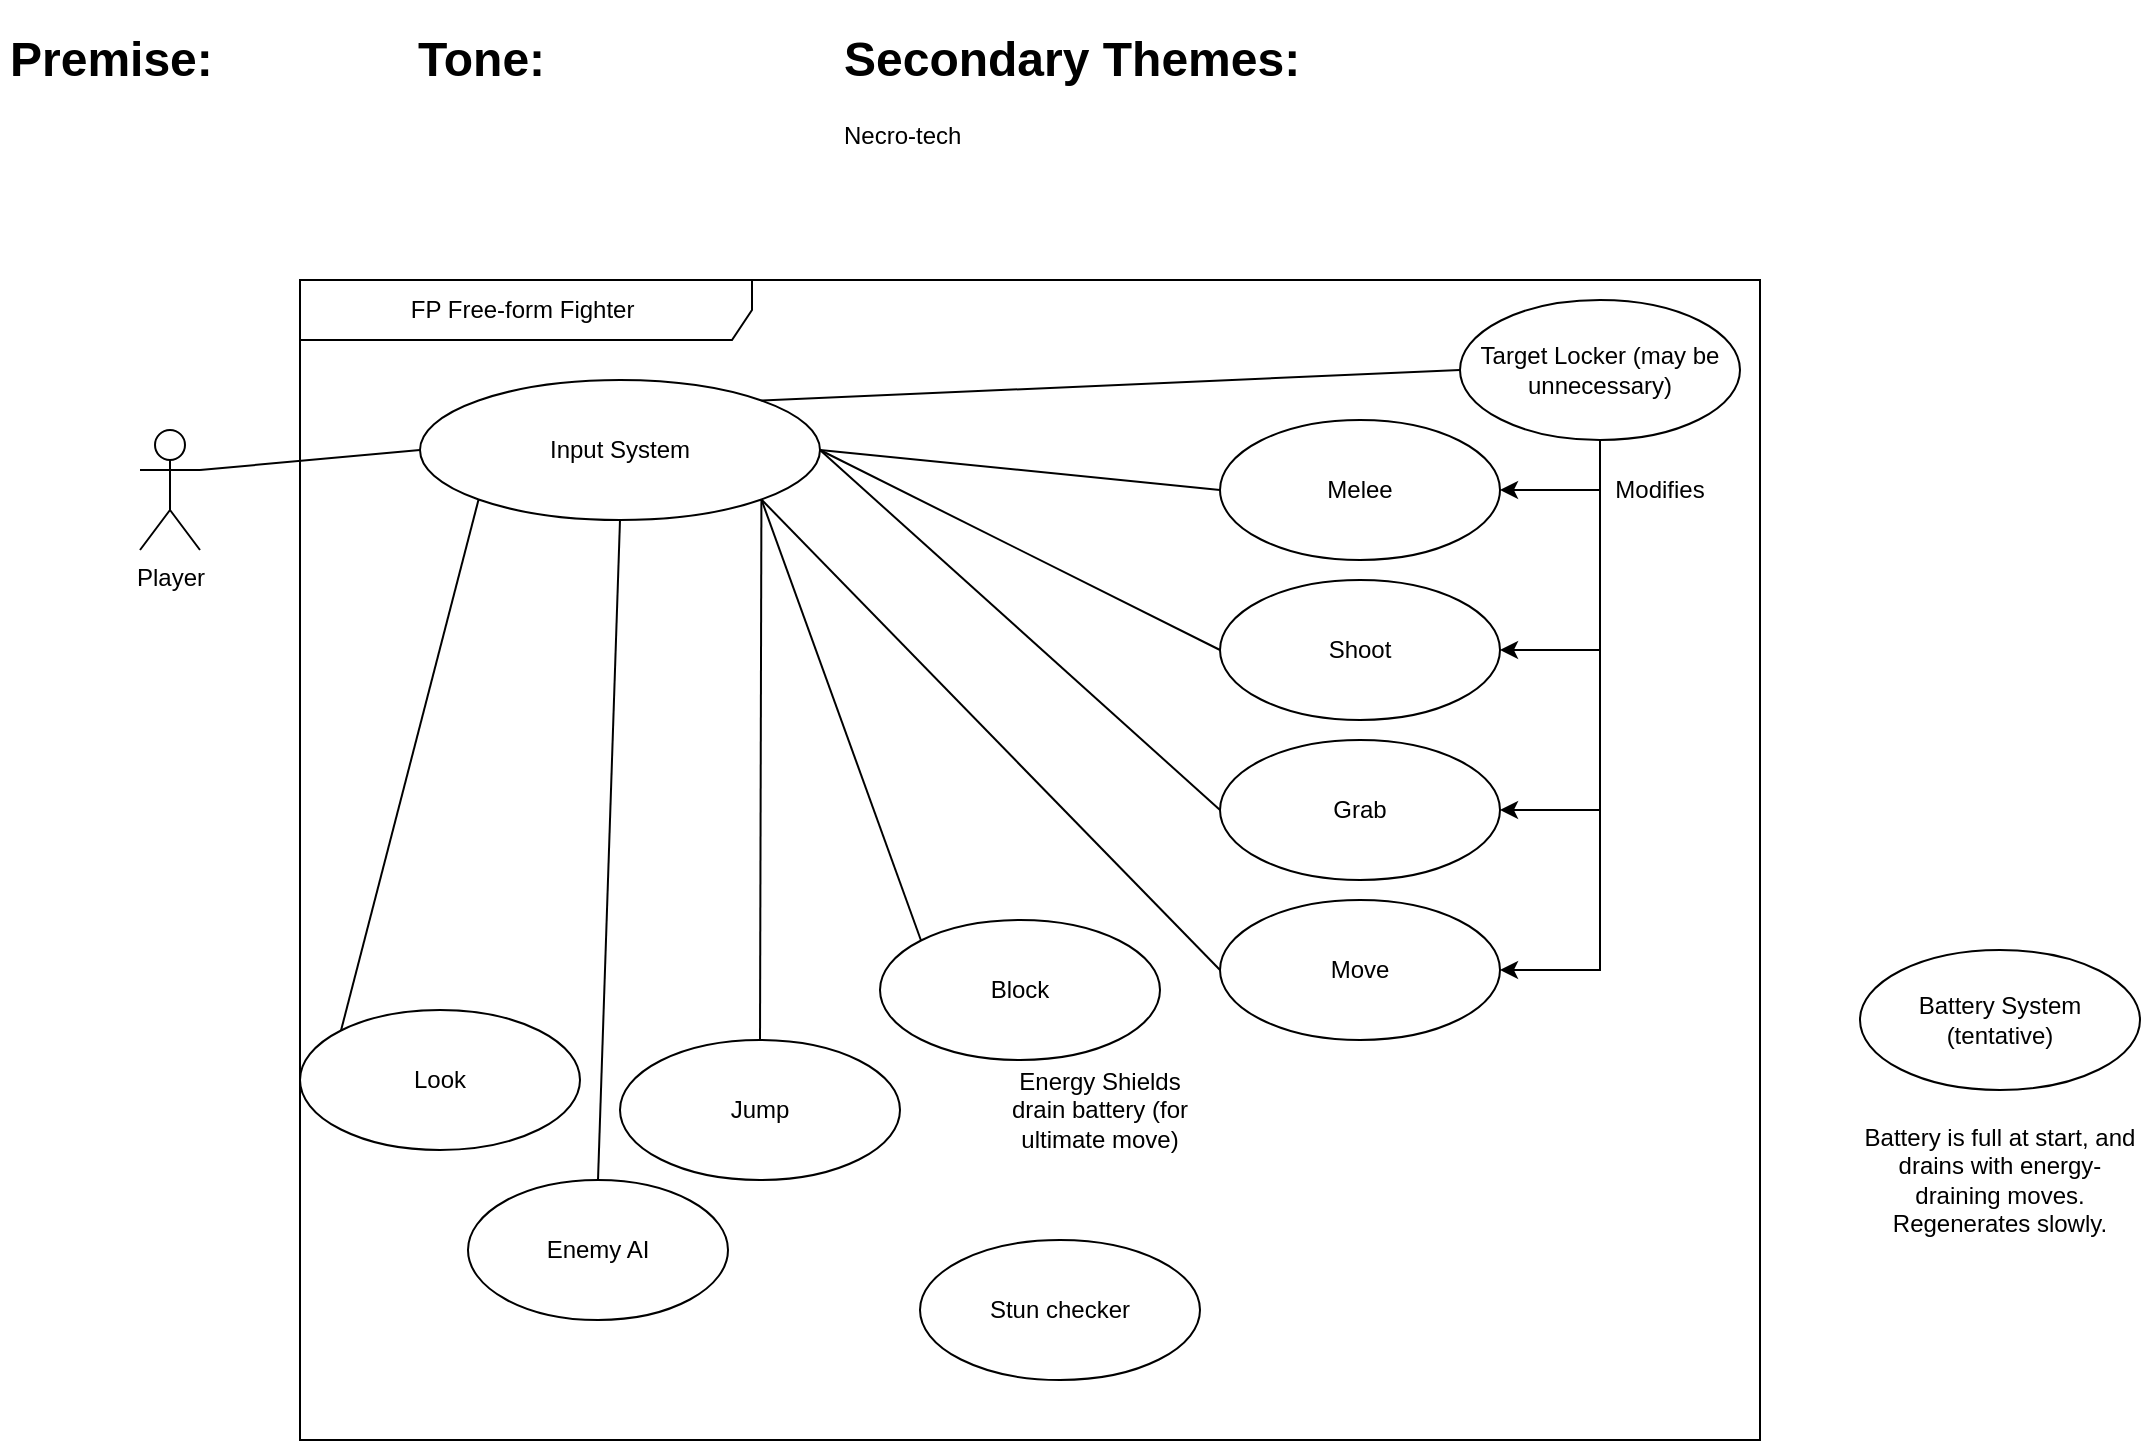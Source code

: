 <mxfile version="21.3.7" type="device" pages="11">
  <diagram id="C5RBs43oDa-KdzZeNtuy" name="High-Level">
    <mxGraphModel dx="1674" dy="844" grid="1" gridSize="10" guides="1" tooltips="1" connect="1" arrows="1" fold="1" page="1" pageScale="1" pageWidth="827" pageHeight="1169" math="0" shadow="0">
      <root>
        <mxCell id="WIyWlLk6GJQsqaUBKTNV-0" />
        <mxCell id="WIyWlLk6GJQsqaUBKTNV-1" parent="WIyWlLk6GJQsqaUBKTNV-0" />
        <mxCell id="rpnItabQTlVY_z70fAeC-1" style="rounded=0;orthogonalLoop=1;jettySize=auto;html=1;exitX=1;exitY=0.333;exitDx=0;exitDy=0;exitPerimeter=0;entryX=0;entryY=0.5;entryDx=0;entryDy=0;endArrow=none;endFill=0;" parent="WIyWlLk6GJQsqaUBKTNV-1" source="IX3f4DRf88G8L1G4UwFi-0" target="rpnItabQTlVY_z70fAeC-0" edge="1">
          <mxGeometry relative="1" as="geometry" />
        </mxCell>
        <mxCell id="IX3f4DRf88G8L1G4UwFi-0" value="Player" style="shape=umlActor;verticalLabelPosition=bottom;verticalAlign=top;html=1;" parent="WIyWlLk6GJQsqaUBKTNV-1" vertex="1">
          <mxGeometry x="90" y="225" width="30" height="60" as="geometry" />
        </mxCell>
        <mxCell id="IX3f4DRf88G8L1G4UwFi-1" value="Melee" style="ellipse;whiteSpace=wrap;html=1;" parent="WIyWlLk6GJQsqaUBKTNV-1" vertex="1">
          <mxGeometry x="630" y="220" width="140" height="70" as="geometry" />
        </mxCell>
        <mxCell id="IX3f4DRf88G8L1G4UwFi-2" value="Shoot" style="ellipse;whiteSpace=wrap;html=1;" parent="WIyWlLk6GJQsqaUBKTNV-1" vertex="1">
          <mxGeometry x="630" y="300" width="140" height="70" as="geometry" />
        </mxCell>
        <mxCell id="IX3f4DRf88G8L1G4UwFi-3" value="Grab" style="ellipse;whiteSpace=wrap;html=1;" parent="WIyWlLk6GJQsqaUBKTNV-1" vertex="1">
          <mxGeometry x="630" y="380" width="140" height="70" as="geometry" />
        </mxCell>
        <mxCell id="IX3f4DRf88G8L1G4UwFi-4" value="Block" style="ellipse;whiteSpace=wrap;html=1;" parent="WIyWlLk6GJQsqaUBKTNV-1" vertex="1">
          <mxGeometry x="460" y="470" width="140" height="70" as="geometry" />
        </mxCell>
        <mxCell id="IX3f4DRf88G8L1G4UwFi-5" value="Move" style="ellipse;whiteSpace=wrap;html=1;" parent="WIyWlLk6GJQsqaUBKTNV-1" vertex="1">
          <mxGeometry x="630" y="460" width="140" height="70" as="geometry" />
        </mxCell>
        <mxCell id="hDs8wehGNOHXCG7UrAyd-0" value="FP Free-form Fighter&amp;nbsp;" style="shape=umlFrame;whiteSpace=wrap;html=1;pointerEvents=0;width=226;height=30;" parent="WIyWlLk6GJQsqaUBKTNV-1" vertex="1">
          <mxGeometry x="170" y="150" width="730" height="580" as="geometry" />
        </mxCell>
        <mxCell id="dg_oJP-w-HCh0W3eousA-0" value="Jump" style="ellipse;whiteSpace=wrap;html=1;" parent="WIyWlLk6GJQsqaUBKTNV-1" vertex="1">
          <mxGeometry x="330" y="530" width="140" height="70" as="geometry" />
        </mxCell>
        <mxCell id="6rZDAkFXvizS4AKSMHf0-2" style="rounded=0;orthogonalLoop=1;jettySize=auto;html=1;entryX=1;entryY=1;entryDx=0;entryDy=0;endArrow=none;endFill=0;exitX=0.5;exitY=0;exitDx=0;exitDy=0;" parent="WIyWlLk6GJQsqaUBKTNV-1" source="dg_oJP-w-HCh0W3eousA-0" target="rpnItabQTlVY_z70fAeC-0" edge="1">
          <mxGeometry relative="1" as="geometry">
            <mxPoint x="170" y="470" as="sourcePoint" />
            <mxPoint x="550" y="310" as="targetPoint" />
          </mxGeometry>
        </mxCell>
        <mxCell id="6rZDAkFXvizS4AKSMHf0-3" style="rounded=0;orthogonalLoop=1;jettySize=auto;html=1;entryX=1;entryY=1;entryDx=0;entryDy=0;endArrow=none;endFill=0;exitX=0;exitY=0.5;exitDx=0;exitDy=0;" parent="WIyWlLk6GJQsqaUBKTNV-1" source="IX3f4DRf88G8L1G4UwFi-5" target="rpnItabQTlVY_z70fAeC-0" edge="1">
          <mxGeometry relative="1" as="geometry">
            <mxPoint x="484" y="542" as="sourcePoint" />
            <mxPoint x="550" y="310" as="targetPoint" />
          </mxGeometry>
        </mxCell>
        <mxCell id="6rZDAkFXvizS4AKSMHf0-7" style="rounded=0;orthogonalLoop=1;jettySize=auto;html=1;entryX=1;entryY=0.5;entryDx=0;entryDy=0;endArrow=none;endFill=0;exitX=0;exitY=0.5;exitDx=0;exitDy=0;" parent="WIyWlLk6GJQsqaUBKTNV-1" source="IX3f4DRf88G8L1G4UwFi-1" target="rpnItabQTlVY_z70fAeC-0" edge="1">
          <mxGeometry relative="1" as="geometry">
            <mxPoint x="510" y="252.5" as="sourcePoint" />
            <mxPoint x="550" y="310" as="targetPoint" />
          </mxGeometry>
        </mxCell>
        <mxCell id="6rZDAkFXvizS4AKSMHf0-8" style="rounded=0;orthogonalLoop=1;jettySize=auto;html=1;endArrow=none;endFill=0;exitX=0;exitY=0.5;exitDx=0;exitDy=0;entryX=1;entryY=0.5;entryDx=0;entryDy=0;" parent="WIyWlLk6GJQsqaUBKTNV-1" source="IX3f4DRf88G8L1G4UwFi-2" target="rpnItabQTlVY_z70fAeC-0" edge="1">
          <mxGeometry relative="1" as="geometry">
            <mxPoint x="510" y="300" as="sourcePoint" />
            <mxPoint x="590" y="360" as="targetPoint" />
          </mxGeometry>
        </mxCell>
        <mxCell id="6rZDAkFXvizS4AKSMHf0-9" style="rounded=0;orthogonalLoop=1;jettySize=auto;html=1;entryX=1;entryY=0.5;entryDx=0;entryDy=0;endArrow=none;endFill=0;exitX=0;exitY=0.5;exitDx=0;exitDy=0;" parent="WIyWlLk6GJQsqaUBKTNV-1" source="IX3f4DRf88G8L1G4UwFi-3" target="rpnItabQTlVY_z70fAeC-0" edge="1">
          <mxGeometry relative="1" as="geometry">
            <mxPoint x="500" y="360" as="sourcePoint" />
            <mxPoint x="550" y="310" as="targetPoint" />
          </mxGeometry>
        </mxCell>
        <mxCell id="6rZDAkFXvizS4AKSMHf0-11" style="rounded=0;orthogonalLoop=1;jettySize=auto;html=1;entryX=1;entryY=1;entryDx=0;entryDy=0;endArrow=none;endFill=0;exitX=0;exitY=0;exitDx=0;exitDy=0;" parent="WIyWlLk6GJQsqaUBKTNV-1" source="IX3f4DRf88G8L1G4UwFi-4" target="rpnItabQTlVY_z70fAeC-0" edge="1">
          <mxGeometry relative="1" as="geometry">
            <mxPoint x="520" y="440" as="sourcePoint" />
            <mxPoint x="550" y="310" as="targetPoint" />
          </mxGeometry>
        </mxCell>
        <mxCell id="rpnItabQTlVY_z70fAeC-0" value="Input System" style="ellipse;whiteSpace=wrap;html=1;" parent="WIyWlLk6GJQsqaUBKTNV-1" vertex="1">
          <mxGeometry x="230" y="200" width="200" height="70" as="geometry" />
        </mxCell>
        <mxCell id="RL5wOw1UebfIKSMWA4EX-21" style="edgeStyle=orthogonalEdgeStyle;rounded=0;orthogonalLoop=1;jettySize=auto;html=1;exitX=0.5;exitY=1;exitDx=0;exitDy=0;entryX=1;entryY=0.5;entryDx=0;entryDy=0;elbow=vertical;" parent="WIyWlLk6GJQsqaUBKTNV-1" source="rpnItabQTlVY_z70fAeC-2" target="IX3f4DRf88G8L1G4UwFi-1" edge="1">
          <mxGeometry relative="1" as="geometry" />
        </mxCell>
        <mxCell id="rpnItabQTlVY_z70fAeC-2" value="Target Locker (may be unnecessary)" style="ellipse;whiteSpace=wrap;html=1;" parent="WIyWlLk6GJQsqaUBKTNV-1" vertex="1">
          <mxGeometry x="750" y="160" width="140" height="70" as="geometry" />
        </mxCell>
        <mxCell id="RL5wOw1UebfIKSMWA4EX-18" style="rounded=0;orthogonalLoop=1;jettySize=auto;html=1;entryX=0;entryY=0.5;entryDx=0;entryDy=0;endArrow=none;endFill=0;exitX=1;exitY=0;exitDx=0;exitDy=0;" parent="WIyWlLk6GJQsqaUBKTNV-1" source="rpnItabQTlVY_z70fAeC-0" target="rpnItabQTlVY_z70fAeC-2" edge="1">
          <mxGeometry relative="1" as="geometry">
            <mxPoint x="890" y="100" as="sourcePoint" />
            <mxPoint x="410" y="400" as="targetPoint" />
          </mxGeometry>
        </mxCell>
        <mxCell id="RL5wOw1UebfIKSMWA4EX-22" style="edgeStyle=orthogonalEdgeStyle;rounded=0;orthogonalLoop=1;jettySize=auto;html=1;exitX=0.5;exitY=1;exitDx=0;exitDy=0;entryX=1;entryY=0.5;entryDx=0;entryDy=0;elbow=vertical;" parent="WIyWlLk6GJQsqaUBKTNV-1" source="rpnItabQTlVY_z70fAeC-2" target="IX3f4DRf88G8L1G4UwFi-2" edge="1">
          <mxGeometry relative="1" as="geometry">
            <mxPoint x="1090" y="230" as="sourcePoint" />
            <mxPoint x="780" y="265" as="targetPoint" />
          </mxGeometry>
        </mxCell>
        <mxCell id="RL5wOw1UebfIKSMWA4EX-23" style="edgeStyle=orthogonalEdgeStyle;rounded=0;orthogonalLoop=1;jettySize=auto;html=1;exitX=0.5;exitY=1;exitDx=0;exitDy=0;entryX=1;entryY=0.5;entryDx=0;entryDy=0;elbow=vertical;" parent="WIyWlLk6GJQsqaUBKTNV-1" source="rpnItabQTlVY_z70fAeC-2" target="IX3f4DRf88G8L1G4UwFi-3" edge="1">
          <mxGeometry relative="1" as="geometry">
            <mxPoint x="1100" y="240" as="sourcePoint" />
            <mxPoint x="790" y="275" as="targetPoint" />
          </mxGeometry>
        </mxCell>
        <mxCell id="RL5wOw1UebfIKSMWA4EX-24" style="edgeStyle=orthogonalEdgeStyle;rounded=0;orthogonalLoop=1;jettySize=auto;html=1;exitX=0.5;exitY=1;exitDx=0;exitDy=0;entryX=1;entryY=0.5;entryDx=0;entryDy=0;elbow=vertical;" parent="WIyWlLk6GJQsqaUBKTNV-1" source="rpnItabQTlVY_z70fAeC-2" target="IX3f4DRf88G8L1G4UwFi-5" edge="1">
          <mxGeometry relative="1" as="geometry">
            <mxPoint x="1110" y="250" as="sourcePoint" />
            <mxPoint x="800" y="285" as="targetPoint" />
          </mxGeometry>
        </mxCell>
        <mxCell id="RL5wOw1UebfIKSMWA4EX-25" value="Modifies" style="text;html=1;strokeColor=none;fillColor=none;align=center;verticalAlign=middle;whiteSpace=wrap;rounded=0;" parent="WIyWlLk6GJQsqaUBKTNV-1" vertex="1">
          <mxGeometry x="820" y="240" width="60" height="30" as="geometry" />
        </mxCell>
        <mxCell id="5AXXc0eknUTFpyGmdkh1-1" value="&lt;h1&gt;Premise:&lt;/h1&gt;&lt;p&gt;&lt;br&gt;&lt;/p&gt;" style="text;html=1;strokeColor=none;fillColor=none;spacing=5;spacingTop=-20;whiteSpace=wrap;overflow=hidden;rounded=0;" parent="WIyWlLk6GJQsqaUBKTNV-1" vertex="1">
          <mxGeometry x="20" y="20" width="190" height="120" as="geometry" />
        </mxCell>
        <mxCell id="5AXXc0eknUTFpyGmdkh1-2" value="&lt;h1&gt;Tone:&lt;/h1&gt;&lt;p&gt;&lt;br&gt;&lt;/p&gt;" style="text;html=1;strokeColor=none;fillColor=none;spacing=5;spacingTop=-20;whiteSpace=wrap;overflow=hidden;rounded=0;" parent="WIyWlLk6GJQsqaUBKTNV-1" vertex="1">
          <mxGeometry x="224" y="20" width="190" height="120" as="geometry" />
        </mxCell>
        <mxCell id="5AXXc0eknUTFpyGmdkh1-3" value="&lt;h1&gt;Secondary Themes:&lt;/h1&gt;&lt;p&gt;Necro-tech&lt;/p&gt;" style="text;html=1;strokeColor=none;fillColor=none;spacing=5;spacingTop=-20;whiteSpace=wrap;overflow=hidden;rounded=0;" parent="WIyWlLk6GJQsqaUBKTNV-1" vertex="1">
          <mxGeometry x="437" y="20" width="246" height="120" as="geometry" />
        </mxCell>
        <mxCell id="rb0HR_P9NQ_zqIekV01X-0" value="Enemy AI" style="ellipse;whiteSpace=wrap;html=1;" parent="WIyWlLk6GJQsqaUBKTNV-1" vertex="1">
          <mxGeometry x="254" y="600" width="130" height="70" as="geometry" />
        </mxCell>
        <mxCell id="rb0HR_P9NQ_zqIekV01X-1" style="rounded=0;orthogonalLoop=1;jettySize=auto;html=1;exitX=0.5;exitY=0;exitDx=0;exitDy=0;entryX=0.5;entryY=1;entryDx=0;entryDy=0;endArrow=none;endFill=0;" parent="WIyWlLk6GJQsqaUBKTNV-1" source="rb0HR_P9NQ_zqIekV01X-0" target="rpnItabQTlVY_z70fAeC-0" edge="1">
          <mxGeometry relative="1" as="geometry">
            <mxPoint x="160" y="455" as="sourcePoint" />
            <mxPoint x="240" y="245" as="targetPoint" />
          </mxGeometry>
        </mxCell>
        <mxCell id="6g4tFXE-nuy3bSxdbfrV-0" value="Stun checker" style="ellipse;whiteSpace=wrap;html=1;" parent="WIyWlLk6GJQsqaUBKTNV-1" vertex="1">
          <mxGeometry x="480" y="630" width="140" height="70" as="geometry" />
        </mxCell>
        <mxCell id="YI0RP_9HVaMEzoSHNBHw-0" value="Look" style="ellipse;whiteSpace=wrap;html=1;" parent="WIyWlLk6GJQsqaUBKTNV-1" vertex="1">
          <mxGeometry x="170" y="515" width="140" height="70" as="geometry" />
        </mxCell>
        <mxCell id="YI0RP_9HVaMEzoSHNBHw-1" value="" style="endArrow=none;html=1;rounded=0;entryX=0;entryY=1;entryDx=0;entryDy=0;exitX=0;exitY=0;exitDx=0;exitDy=0;" parent="WIyWlLk6GJQsqaUBKTNV-1" source="YI0RP_9HVaMEzoSHNBHw-0" target="rpnItabQTlVY_z70fAeC-0" edge="1">
          <mxGeometry width="50" height="50" relative="1" as="geometry">
            <mxPoint x="290" y="410" as="sourcePoint" />
            <mxPoint x="340" y="360" as="targetPoint" />
          </mxGeometry>
        </mxCell>
        <mxCell id="GMCpGL-B2SgxObdQ161o-0" value="Battery System (tentative)" style="ellipse;whiteSpace=wrap;html=1;" parent="WIyWlLk6GJQsqaUBKTNV-1" vertex="1">
          <mxGeometry x="950" y="485" width="140" height="70" as="geometry" />
        </mxCell>
        <mxCell id="z_uhZDzqgVjM7r2vrb06-0" value="Energy Shields drain battery (for ultimate move)" style="text;html=1;strokeColor=none;fillColor=none;align=center;verticalAlign=middle;whiteSpace=wrap;rounded=0;" parent="WIyWlLk6GJQsqaUBKTNV-1" vertex="1">
          <mxGeometry x="520" y="540" width="100" height="50" as="geometry" />
        </mxCell>
        <mxCell id="cDLpHspqcY21jwWLy63W-0" value="Battery is full at start, and drains with energy-draining moves. Regenerates slowly." style="text;html=1;strokeColor=none;fillColor=none;align=center;verticalAlign=middle;whiteSpace=wrap;rounded=0;" parent="WIyWlLk6GJQsqaUBKTNV-1" vertex="1">
          <mxGeometry x="950" y="530" width="140" height="140" as="geometry" />
        </mxCell>
      </root>
    </mxGraphModel>
  </diagram>
  <diagram id="l2VU3VgrWBx8SQiZk_4w" name="Melee">
    <mxGraphModel dx="1674" dy="844" grid="1" gridSize="10" guides="1" tooltips="1" connect="1" arrows="1" fold="1" page="1" pageScale="1" pageWidth="850" pageHeight="1100" math="0" shadow="0">
      <root>
        <mxCell id="0" />
        <mxCell id="1" parent="0" />
        <mxCell id="Jf2jwfFHurTTIkJ0rN-w-1" value="Melee System" style="ellipse;whiteSpace=wrap;html=1;" parent="1" vertex="1">
          <mxGeometry x="298" y="390" width="255" height="70" as="geometry" />
        </mxCell>
        <mxCell id="51_yx6GylZVPIpAhu_8C-1" value="start light attack" style="ellipse;whiteSpace=wrap;html=1;" parent="1" vertex="1">
          <mxGeometry x="120" y="530" width="140" height="70" as="geometry" />
        </mxCell>
        <mxCell id="51_yx6GylZVPIpAhu_8C-2" value="Start heavy attack" style="ellipse;whiteSpace=wrap;html=1;" parent="1" vertex="1">
          <mxGeometry x="355" y="580" width="140" height="70" as="geometry" />
        </mxCell>
        <mxCell id="51_yx6GylZVPIpAhu_8C-3" value="Start special attack" style="ellipse;whiteSpace=wrap;html=1;" parent="1" vertex="1">
          <mxGeometry x="60" y="400" width="140" height="70" as="geometry" />
        </mxCell>
        <mxCell id="51_yx6GylZVPIpAhu_8C-4" value="&amp;lt;&amp;lt;tentative&amp;gt;&amp;gt;&lt;br&gt;attack combo check&amp;nbsp;" style="ellipse;whiteSpace=wrap;html=1;" parent="1" vertex="1">
          <mxGeometry x="553" y="560" width="140" height="70" as="geometry" />
        </mxCell>
        <mxCell id="51_yx6GylZVPIpAhu_8C-5" value="" style="endArrow=none;dashed=1;html=1;rounded=0;entryX=0;entryY=0.5;entryDx=0;entryDy=0;exitX=1;exitY=0.5;exitDx=0;exitDy=0;" parent="1" source="51_yx6GylZVPIpAhu_8C-3" target="Jf2jwfFHurTTIkJ0rN-w-1" edge="1">
          <mxGeometry width="50" height="50" relative="1" as="geometry">
            <mxPoint x="400" y="460" as="sourcePoint" />
            <mxPoint x="450" y="410" as="targetPoint" />
          </mxGeometry>
        </mxCell>
        <mxCell id="51_yx6GylZVPIpAhu_8C-6" value="" style="endArrow=none;dashed=1;html=1;rounded=0;entryX=0;entryY=1;entryDx=0;entryDy=0;exitX=1;exitY=0;exitDx=0;exitDy=0;" parent="1" source="51_yx6GylZVPIpAhu_8C-1" target="Jf2jwfFHurTTIkJ0rN-w-1" edge="1">
          <mxGeometry width="50" height="50" relative="1" as="geometry">
            <mxPoint x="270" y="530" as="sourcePoint" />
            <mxPoint x="320" y="480" as="targetPoint" />
          </mxGeometry>
        </mxCell>
        <mxCell id="51_yx6GylZVPIpAhu_8C-7" value="" style="endArrow=none;dashed=1;html=1;rounded=0;entryX=0.5;entryY=1;entryDx=0;entryDy=0;exitX=0.5;exitY=0;exitDx=0;exitDy=0;" parent="1" source="51_yx6GylZVPIpAhu_8C-2" target="Jf2jwfFHurTTIkJ0rN-w-1" edge="1">
          <mxGeometry width="50" height="50" relative="1" as="geometry">
            <mxPoint x="350" y="550" as="sourcePoint" />
            <mxPoint x="400" y="500" as="targetPoint" />
          </mxGeometry>
        </mxCell>
        <mxCell id="qhqSkjqBSc6jS9LZlKg5-1" value="" style="endArrow=none;dashed=1;html=1;rounded=0;entryX=1;entryY=1;entryDx=0;entryDy=0;exitX=0;exitY=0;exitDx=0;exitDy=0;" parent="1" source="51_yx6GylZVPIpAhu_8C-4" target="Jf2jwfFHurTTIkJ0rN-w-1" edge="1">
          <mxGeometry width="50" height="50" relative="1" as="geometry">
            <mxPoint x="400" y="460" as="sourcePoint" />
            <mxPoint x="450" y="410" as="targetPoint" />
          </mxGeometry>
        </mxCell>
      </root>
    </mxGraphModel>
  </diagram>
  <diagram id="nBcteRkV5aBzn8nG3qrY" name="Shoot">
    <mxGraphModel dx="1674" dy="844" grid="1" gridSize="10" guides="1" tooltips="1" connect="1" arrows="1" fold="1" page="1" pageScale="1" pageWidth="850" pageHeight="1100" math="0" shadow="0">
      <root>
        <mxCell id="0" />
        <mxCell id="1" parent="0" />
        <mxCell id="uNocxC7chGYsRhZoeeji-1" value="Shoot System" style="ellipse;whiteSpace=wrap;html=1;" parent="1" vertex="1">
          <mxGeometry x="298" y="390" width="255" height="70" as="geometry" />
        </mxCell>
        <mxCell id="-Y26qWs6X3xsfjHGUIwC-1" value="initiate projectile in direction" style="ellipse;whiteSpace=wrap;html=1;" parent="1" vertex="1">
          <mxGeometry x="553" y="560" width="140" height="70" as="geometry" />
        </mxCell>
        <mxCell id="Gg_FCTvTcFuytf9x6vjA-1" value="&amp;lt;&amp;lt;tentative&amp;gt;&amp;gt;&lt;br&gt;Check energy level" style="ellipse;whiteSpace=wrap;html=1;" parent="1" vertex="1">
          <mxGeometry x="70" y="480" width="140" height="70" as="geometry" />
        </mxCell>
        <mxCell id="Gg_FCTvTcFuytf9x6vjA-2" value="" style="endArrow=none;dashed=1;html=1;rounded=0;entryX=0;entryY=1;entryDx=0;entryDy=0;exitX=1;exitY=0;exitDx=0;exitDy=0;" parent="1" source="Gg_FCTvTcFuytf9x6vjA-1" target="uNocxC7chGYsRhZoeeji-1" edge="1">
          <mxGeometry width="50" height="50" relative="1" as="geometry">
            <mxPoint x="400" y="460" as="sourcePoint" />
            <mxPoint x="450" y="410" as="targetPoint" />
          </mxGeometry>
        </mxCell>
        <mxCell id="Gg_FCTvTcFuytf9x6vjA-3" value="" style="endArrow=none;dashed=1;html=1;rounded=0;entryX=0.682;entryY=1;entryDx=0;entryDy=0;exitX=0.5;exitY=0;exitDx=0;exitDy=0;entryPerimeter=0;" parent="1" source="-Y26qWs6X3xsfjHGUIwC-1" target="uNocxC7chGYsRhZoeeji-1" edge="1">
          <mxGeometry width="50" height="50" relative="1" as="geometry">
            <mxPoint x="410" y="550" as="sourcePoint" />
            <mxPoint x="460" y="500" as="targetPoint" />
          </mxGeometry>
        </mxCell>
        <mxCell id="Gg_FCTvTcFuytf9x6vjA-4" value="Raycast to target" style="ellipse;whiteSpace=wrap;html=1;" parent="1" vertex="1">
          <mxGeometry x="210" y="560" width="140" height="70" as="geometry" />
        </mxCell>
        <mxCell id="Gg_FCTvTcFuytf9x6vjA-5" value="make direction vector" style="ellipse;whiteSpace=wrap;html=1;" parent="1" vertex="1">
          <mxGeometry x="380" y="590" width="140" height="70" as="geometry" />
        </mxCell>
        <mxCell id="Gg_FCTvTcFuytf9x6vjA-6" value="" style="endArrow=none;dashed=1;html=1;rounded=0;entryX=0.271;entryY=0.971;entryDx=0;entryDy=0;entryPerimeter=0;exitX=0.5;exitY=0;exitDx=0;exitDy=0;" parent="1" source="Gg_FCTvTcFuytf9x6vjA-4" target="uNocxC7chGYsRhZoeeji-1" edge="1">
          <mxGeometry width="50" height="50" relative="1" as="geometry">
            <mxPoint x="320" y="560" as="sourcePoint" />
            <mxPoint x="370" y="510" as="targetPoint" />
          </mxGeometry>
        </mxCell>
        <mxCell id="Gg_FCTvTcFuytf9x6vjA-7" value="" style="endArrow=none;dashed=1;html=1;rounded=0;entryX=0.5;entryY=1;entryDx=0;entryDy=0;exitX=0.5;exitY=0;exitDx=0;exitDy=0;" parent="1" source="Gg_FCTvTcFuytf9x6vjA-5" target="uNocxC7chGYsRhZoeeji-1" edge="1">
          <mxGeometry width="50" height="50" relative="1" as="geometry">
            <mxPoint x="370" y="550" as="sourcePoint" />
            <mxPoint x="420" y="500" as="targetPoint" />
          </mxGeometry>
        </mxCell>
      </root>
    </mxGraphModel>
  </diagram>
  <diagram id="hIGDdn4aoKnNiW50fcTE" name="Block">
    <mxGraphModel dx="1674" dy="844" grid="1" gridSize="10" guides="1" tooltips="1" connect="1" arrows="1" fold="1" page="1" pageScale="1" pageWidth="850" pageHeight="1100" math="0" shadow="0">
      <root>
        <mxCell id="0" />
        <mxCell id="1" parent="0" />
        <mxCell id="l7wKa1PPJ6Zza58xNeTr-1" value="Block System" style="ellipse;whiteSpace=wrap;html=1;" parent="1" vertex="1">
          <mxGeometry x="298" y="430" width="255" height="70" as="geometry" />
        </mxCell>
        <mxCell id="FMDrtOCPusdoS6-gN9aS-1" value="Check if stunned" style="ellipse;whiteSpace=wrap;html=1;" parent="1" vertex="1">
          <mxGeometry x="130" y="540" width="140" height="70" as="geometry" />
        </mxCell>
        <mxCell id="FMDrtOCPusdoS6-gN9aS-2" value="Initiate Block" style="ellipse;whiteSpace=wrap;html=1;" parent="1" vertex="1">
          <mxGeometry x="285" y="600" width="140" height="70" as="geometry" />
        </mxCell>
        <mxCell id="FMDrtOCPusdoS6-gN9aS-3" value="Use Case" style="ellipse;whiteSpace=wrap;html=1;" parent="1" vertex="1">
          <mxGeometry x="490" y="590" width="140" height="70" as="geometry" />
        </mxCell>
        <mxCell id="_VAeuDr_QTiIYB9BLsq_-1" value="" style="endArrow=none;dashed=1;html=1;rounded=0;entryX=0;entryY=0.5;entryDx=0;entryDy=0;exitX=0.5;exitY=0;exitDx=0;exitDy=0;" parent="1" source="FMDrtOCPusdoS6-gN9aS-1" target="l7wKa1PPJ6Zza58xNeTr-1" edge="1">
          <mxGeometry width="50" height="50" relative="1" as="geometry">
            <mxPoint x="240" y="550" as="sourcePoint" />
            <mxPoint x="290" y="500" as="targetPoint" />
          </mxGeometry>
        </mxCell>
        <mxCell id="_VAeuDr_QTiIYB9BLsq_-2" value="" style="endArrow=none;dashed=1;html=1;rounded=0;entryX=0;entryY=1;entryDx=0;entryDy=0;exitX=0.5;exitY=0;exitDx=0;exitDy=0;" parent="1" source="FMDrtOCPusdoS6-gN9aS-2" target="l7wKa1PPJ6Zza58xNeTr-1" edge="1">
          <mxGeometry width="50" height="50" relative="1" as="geometry">
            <mxPoint x="380" y="600" as="sourcePoint" />
            <mxPoint x="430" y="550" as="targetPoint" />
          </mxGeometry>
        </mxCell>
        <mxCell id="_VAeuDr_QTiIYB9BLsq_-3" value="" style="endArrow=none;dashed=1;html=1;rounded=0;entryX=0.5;entryY=1;entryDx=0;entryDy=0;exitX=0;exitY=0;exitDx=0;exitDy=0;" parent="1" source="FMDrtOCPusdoS6-gN9aS-3" target="l7wKa1PPJ6Zza58xNeTr-1" edge="1">
          <mxGeometry width="50" height="50" relative="1" as="geometry">
            <mxPoint x="490" y="560" as="sourcePoint" />
            <mxPoint x="540" y="510" as="targetPoint" />
          </mxGeometry>
        </mxCell>
        <mxCell id="dfLm4DQKgppCmzzd0nlp-1" value="&amp;lt;&amp;lt;tentative&amp;gt;&amp;gt;&lt;br&gt;Check battery level" style="ellipse;whiteSpace=wrap;html=1;" parent="1" vertex="1">
          <mxGeometry x="620" y="500" width="140" height="70" as="geometry" />
        </mxCell>
        <mxCell id="dfLm4DQKgppCmzzd0nlp-2" value="" style="endArrow=none;dashed=1;html=1;rounded=0;entryX=1;entryY=1;entryDx=0;entryDy=0;exitX=0;exitY=0.5;exitDx=0;exitDy=0;" parent="1" source="dfLm4DQKgppCmzzd0nlp-1" target="l7wKa1PPJ6Zza58xNeTr-1" edge="1">
          <mxGeometry width="50" height="50" relative="1" as="geometry">
            <mxPoint x="560" y="520" as="sourcePoint" />
            <mxPoint x="610" y="470" as="targetPoint" />
          </mxGeometry>
        </mxCell>
        <mxCell id="dfLm4DQKgppCmzzd0nlp-3" value="Use Case" style="ellipse;whiteSpace=wrap;html=1;" parent="1" vertex="1">
          <mxGeometry x="610" y="350" width="140" height="70" as="geometry" />
        </mxCell>
      </root>
    </mxGraphModel>
  </diagram>
  <diagram id="yFwN5zs5nCY1UBVishqe" name="Move">
    <mxGraphModel dx="1674" dy="844" grid="1" gridSize="10" guides="1" tooltips="1" connect="1" arrows="1" fold="1" page="1" pageScale="1" pageWidth="850" pageHeight="1100" math="0" shadow="0">
      <root>
        <mxCell id="0" />
        <mxCell id="1" parent="0" />
        <mxCell id="Jd4bd2GPynp8Z2Od6yS1-8" value="" style="rounded=0;whiteSpace=wrap;html=1;" parent="1" vertex="1">
          <mxGeometry x="15" y="160" width="285" height="170" as="geometry" />
        </mxCell>
        <mxCell id="Gr1wQxf8qvmbmCCyabIR-1" value="Move System" style="ellipse;whiteSpace=wrap;html=1;" parent="1" vertex="1">
          <mxGeometry x="298" y="440" width="255" height="70" as="geometry" />
        </mxCell>
        <mxCell id="Jd4bd2GPynp8Z2Od6yS1-1" value="Get direction vector" style="ellipse;whiteSpace=wrap;html=1;" parent="1" vertex="1">
          <mxGeometry x="210" y="600" width="140" height="70" as="geometry" />
        </mxCell>
        <mxCell id="Jd4bd2GPynp8Z2Od6yS1-2" value="Apply speed value to vector" style="ellipse;whiteSpace=wrap;html=1;" parent="1" vertex="1">
          <mxGeometry x="520" y="580" width="140" height="70" as="geometry" />
        </mxCell>
        <mxCell id="Jd4bd2GPynp8Z2Od6yS1-3" value="Move Player in direction of vector" style="ellipse;whiteSpace=wrap;html=1;" parent="1" vertex="1">
          <mxGeometry x="640" y="500" width="140" height="70" as="geometry" />
        </mxCell>
        <mxCell id="Jd4bd2GPynp8Z2Od6yS1-4" value="Check if stunned" style="ellipse;whiteSpace=wrap;html=1;" parent="1" vertex="1">
          <mxGeometry x="50" y="530" width="140" height="70" as="geometry" />
        </mxCell>
        <mxCell id="Jd4bd2GPynp8Z2Od6yS1-5" value="Check for slope" style="ellipse;whiteSpace=wrap;html=1;" parent="1" vertex="1">
          <mxGeometry x="150" y="250" width="140" height="70" as="geometry" />
        </mxCell>
        <mxCell id="Jd4bd2GPynp8Z2Od6yS1-6" value="Modify vector by slope" style="ellipse;whiteSpace=wrap;html=1;" parent="1" vertex="1">
          <mxGeometry x="150" y="170" width="140" height="70" as="geometry" />
        </mxCell>
        <mxCell id="Jd4bd2GPynp8Z2Od6yS1-7" value="May not be necessary if there&#39;s no slopes" style="text;html=1;strokeColor=none;fillColor=none;align=center;verticalAlign=middle;whiteSpace=wrap;rounded=0;" parent="1" vertex="1">
          <mxGeometry x="20" y="180" width="110" height="130" as="geometry" />
        </mxCell>
        <mxCell id="Jd4bd2GPynp8Z2Od6yS1-9" value="" style="endArrow=none;dashed=1;html=1;rounded=0;entryX=0;entryY=1;entryDx=0;entryDy=0;exitX=0.5;exitY=0;exitDx=0;exitDy=0;" parent="1" source="Jd4bd2GPynp8Z2Od6yS1-4" target="Gr1wQxf8qvmbmCCyabIR-1" edge="1">
          <mxGeometry width="50" height="50" relative="1" as="geometry">
            <mxPoint x="260" y="560" as="sourcePoint" />
            <mxPoint x="310" y="510" as="targetPoint" />
          </mxGeometry>
        </mxCell>
        <mxCell id="Jd4bd2GPynp8Z2Od6yS1-10" value="" style="endArrow=none;dashed=1;html=1;rounded=0;entryX=0.345;entryY=0.971;entryDx=0;entryDy=0;exitX=0.5;exitY=0;exitDx=0;exitDy=0;entryPerimeter=0;" parent="1" source="Jd4bd2GPynp8Z2Od6yS1-1" target="Gr1wQxf8qvmbmCCyabIR-1" edge="1">
          <mxGeometry width="50" height="50" relative="1" as="geometry">
            <mxPoint x="380" y="600" as="sourcePoint" />
            <mxPoint x="430" y="550" as="targetPoint" />
          </mxGeometry>
        </mxCell>
        <mxCell id="Jd4bd2GPynp8Z2Od6yS1-11" value="" style="endArrow=none;dashed=1;html=1;rounded=0;entryX=1;entryY=1;entryDx=0;entryDy=0;exitX=0.5;exitY=0;exitDx=0;exitDy=0;" parent="1" source="Jd4bd2GPynp8Z2Od6yS1-2" target="Gr1wQxf8qvmbmCCyabIR-1" edge="1">
          <mxGeometry width="50" height="50" relative="1" as="geometry">
            <mxPoint x="510" y="580" as="sourcePoint" />
            <mxPoint x="560" y="530" as="targetPoint" />
          </mxGeometry>
        </mxCell>
        <mxCell id="Jd4bd2GPynp8Z2Od6yS1-12" value="" style="endArrow=none;dashed=1;html=1;rounded=0;exitX=1;exitY=0.5;exitDx=0;exitDy=0;entryX=0;entryY=0.5;entryDx=0;entryDy=0;" parent="1" source="Gr1wQxf8qvmbmCCyabIR-1" target="Jd4bd2GPynp8Z2Od6yS1-3" edge="1">
          <mxGeometry width="50" height="50" relative="1" as="geometry">
            <mxPoint x="610" y="440" as="sourcePoint" />
            <mxPoint x="660" y="390" as="targetPoint" />
          </mxGeometry>
        </mxCell>
        <mxCell id="u5frb8tQ8ouI5WGeN_S9-1" value="Scale by stun value" style="ellipse;whiteSpace=wrap;html=1;" parent="1" vertex="1">
          <mxGeometry x="370" y="610" width="140" height="70" as="geometry" />
        </mxCell>
        <mxCell id="u5frb8tQ8ouI5WGeN_S9-2" value="" style="endArrow=none;dashed=1;html=1;rounded=0;entryX=0.5;entryY=1;entryDx=0;entryDy=0;exitX=0.5;exitY=0;exitDx=0;exitDy=0;" parent="1" source="u5frb8tQ8ouI5WGeN_S9-1" target="Gr1wQxf8qvmbmCCyabIR-1" edge="1">
          <mxGeometry width="50" height="50" relative="1" as="geometry">
            <mxPoint x="400" y="460" as="sourcePoint" />
            <mxPoint x="450" y="410" as="targetPoint" />
          </mxGeometry>
        </mxCell>
      </root>
    </mxGraphModel>
  </diagram>
  <diagram id="IEBTZ7dTOaXCTG3PZfsI" name="Grab">
    <mxGraphModel dx="1674" dy="844" grid="1" gridSize="10" guides="1" tooltips="1" connect="1" arrows="1" fold="1" page="1" pageScale="1" pageWidth="850" pageHeight="1100" math="0" shadow="0">
      <root>
        <mxCell id="0" />
        <mxCell id="1" parent="0" />
        <mxCell id="Q7VK1kOXFGnRu_4mar7l-1" value="Grab System" style="ellipse;whiteSpace=wrap;html=1;" parent="1" vertex="1">
          <mxGeometry x="298" y="440" width="255" height="70" as="geometry" />
        </mxCell>
        <mxCell id="-zrNzlGUwyJnvxIHvMOe-1" value="" style="endArrow=none;dashed=1;html=1;rounded=0;entryX=0.5;entryY=1;entryDx=0;entryDy=0;exitX=0.5;exitY=0;exitDx=0;exitDy=0;" parent="1" source="-zrNzlGUwyJnvxIHvMOe-2" target="Q7VK1kOXFGnRu_4mar7l-1" edge="1">
          <mxGeometry width="50" height="50" relative="1" as="geometry">
            <mxPoint x="420" y="610" as="sourcePoint" />
            <mxPoint x="470" y="560" as="targetPoint" />
          </mxGeometry>
        </mxCell>
        <mxCell id="-zrNzlGUwyJnvxIHvMOe-2" value="Check for target" style="ellipse;whiteSpace=wrap;html=1;" parent="1" vertex="1">
          <mxGeometry x="355.5" y="600" width="140" height="70" as="geometry" />
        </mxCell>
        <mxCell id="-zrNzlGUwyJnvxIHvMOe-3" value="Initiate grab" style="ellipse;whiteSpace=wrap;html=1;" parent="1" vertex="1">
          <mxGeometry x="560" y="570" width="140" height="70" as="geometry" />
        </mxCell>
        <mxCell id="-zrNzlGUwyJnvxIHvMOe-4" value="" style="endArrow=none;dashed=1;html=1;rounded=0;entryX=1;entryY=1;entryDx=0;entryDy=0;exitX=0;exitY=0;exitDx=0;exitDy=0;" parent="1" source="-zrNzlGUwyJnvxIHvMOe-3" target="Q7VK1kOXFGnRu_4mar7l-1" edge="1">
          <mxGeometry width="50" height="50" relative="1" as="geometry">
            <mxPoint x="400" y="460" as="sourcePoint" />
            <mxPoint x="450" y="410" as="targetPoint" />
          </mxGeometry>
        </mxCell>
        <mxCell id="-zrNzlGUwyJnvxIHvMOe-6" value="Need to play grab anim even if no valid target" style="text;html=1;strokeColor=none;fillColor=none;align=center;verticalAlign=middle;whiteSpace=wrap;rounded=0;" parent="1" vertex="1">
          <mxGeometry x="760" y="570" width="110" height="30" as="geometry" />
        </mxCell>
        <mxCell id="-zrNzlGUwyJnvxIHvMOe-7" value="Check if stunned" style="ellipse;whiteSpace=wrap;html=1;" parent="1" vertex="1">
          <mxGeometry x="630" y="440" width="140" height="70" as="geometry" />
        </mxCell>
        <mxCell id="-zrNzlGUwyJnvxIHvMOe-8" value="" style="endArrow=none;dashed=1;html=1;rounded=0;entryX=0;entryY=0.5;entryDx=0;entryDy=0;exitX=1;exitY=0.5;exitDx=0;exitDy=0;" parent="1" source="Q7VK1kOXFGnRu_4mar7l-1" target="-zrNzlGUwyJnvxIHvMOe-7" edge="1">
          <mxGeometry width="50" height="50" relative="1" as="geometry">
            <mxPoint x="400" y="460" as="sourcePoint" />
            <mxPoint x="450" y="410" as="targetPoint" />
          </mxGeometry>
        </mxCell>
      </root>
    </mxGraphModel>
  </diagram>
  <diagram id="X2fsbJJ-kdSsY2FvonMd" name="Jump">
    <mxGraphModel dx="1674" dy="844" grid="1" gridSize="10" guides="1" tooltips="1" connect="1" arrows="1" fold="1" page="1" pageScale="1" pageWidth="850" pageHeight="1100" math="0" shadow="0">
      <root>
        <mxCell id="0" />
        <mxCell id="1" parent="0" />
        <mxCell id="_8aDVWLOHvB2nLo-rSqP-1" value="Jump System" style="ellipse;whiteSpace=wrap;html=1;" parent="1" vertex="1">
          <mxGeometry x="298" y="420" width="255" height="70" as="geometry" />
        </mxCell>
        <mxCell id="kX_P_loy1xWeuOX9IQwo-1" value="Check if grounded" style="ellipse;whiteSpace=wrap;html=1;" parent="1" vertex="1">
          <mxGeometry x="355" y="600" width="140" height="70" as="geometry" />
        </mxCell>
        <mxCell id="kX_P_loy1xWeuOX9IQwo-2" value="Make player jump" style="ellipse;whiteSpace=wrap;html=1;" parent="1" vertex="1">
          <mxGeometry x="580" y="560" width="140" height="70" as="geometry" />
        </mxCell>
        <mxCell id="kX_P_loy1xWeuOX9IQwo-3" value="Check if stunned" style="ellipse;whiteSpace=wrap;html=1;" parent="1" vertex="1">
          <mxGeometry x="670" y="420" width="140" height="70" as="geometry" />
        </mxCell>
        <mxCell id="Q6ymR-b3ep67mVm9F8Ng-1" value="" style="endArrow=none;dashed=1;html=1;rounded=0;exitX=0.5;exitY=0;exitDx=0;exitDy=0;entryX=0.5;entryY=1;entryDx=0;entryDy=0;" parent="1" source="kX_P_loy1xWeuOX9IQwo-1" target="_8aDVWLOHvB2nLo-rSqP-1" edge="1">
          <mxGeometry width="50" height="50" relative="1" as="geometry">
            <mxPoint x="400" y="460" as="sourcePoint" />
            <mxPoint x="450" y="410" as="targetPoint" />
          </mxGeometry>
        </mxCell>
        <mxCell id="Q6ymR-b3ep67mVm9F8Ng-2" value="" style="endArrow=none;dashed=1;html=1;rounded=0;entryX=1;entryY=1;entryDx=0;entryDy=0;exitX=0;exitY=0;exitDx=0;exitDy=0;" parent="1" source="kX_P_loy1xWeuOX9IQwo-2" target="_8aDVWLOHvB2nLo-rSqP-1" edge="1">
          <mxGeometry width="50" height="50" relative="1" as="geometry">
            <mxPoint x="520" y="560" as="sourcePoint" />
            <mxPoint x="570" y="510" as="targetPoint" />
          </mxGeometry>
        </mxCell>
        <mxCell id="Q6ymR-b3ep67mVm9F8Ng-3" value="" style="endArrow=none;dashed=1;html=1;rounded=0;entryX=0;entryY=0.5;entryDx=0;entryDy=0;exitX=1;exitY=0.5;exitDx=0;exitDy=0;" parent="1" source="_8aDVWLOHvB2nLo-rSqP-1" target="kX_P_loy1xWeuOX9IQwo-3" edge="1">
          <mxGeometry width="50" height="50" relative="1" as="geometry">
            <mxPoint x="580" y="480" as="sourcePoint" />
            <mxPoint x="630" y="430" as="targetPoint" />
          </mxGeometry>
        </mxCell>
        <mxCell id="Q6ymR-b3ep67mVm9F8Ng-4" value="Use Case" style="ellipse;whiteSpace=wrap;html=1;" parent="1" vertex="1">
          <mxGeometry x="580" y="290" width="140" height="70" as="geometry" />
        </mxCell>
        <mxCell id="Q6ymR-b3ep67mVm9F8Ng-5" value="" style="endArrow=none;dashed=1;html=1;rounded=0;entryX=0;entryY=1;entryDx=0;entryDy=0;exitX=1;exitY=0;exitDx=0;exitDy=0;" parent="1" source="_8aDVWLOHvB2nLo-rSqP-1" target="Q6ymR-b3ep67mVm9F8Ng-4" edge="1">
          <mxGeometry width="50" height="50" relative="1" as="geometry">
            <mxPoint x="400" y="460" as="sourcePoint" />
            <mxPoint x="450" y="410" as="targetPoint" />
          </mxGeometry>
        </mxCell>
      </root>
    </mxGraphModel>
  </diagram>
  <diagram id="1r3PJMvPkqSUdxiE8i6t" name="Look">
    <mxGraphModel dx="1674" dy="844" grid="1" gridSize="10" guides="1" tooltips="1" connect="1" arrows="1" fold="1" page="1" pageScale="1" pageWidth="850" pageHeight="1100" math="0" shadow="0">
      <root>
        <mxCell id="0" />
        <mxCell id="1" parent="0" />
        <mxCell id="k-otAxjEp3hayqjNnFNQ-1" value="Look System" style="ellipse;whiteSpace=wrap;html=1;" parent="1" vertex="1">
          <mxGeometry x="313" y="515" width="225" height="70" as="geometry" />
        </mxCell>
        <mxCell id="k-otAxjEp3hayqjNnFNQ-2" value="Get current rotation (Quaternion)" style="ellipse;whiteSpace=wrap;html=1;" parent="1" vertex="1">
          <mxGeometry x="60" y="515" width="140" height="70" as="geometry" />
        </mxCell>
        <mxCell id="k-otAxjEp3hayqjNnFNQ-3" value="Get Rotation velocity/ displacement" style="ellipse;whiteSpace=wrap;html=1;" parent="1" vertex="1">
          <mxGeometry x="140" y="630" width="140" height="70" as="geometry" />
        </mxCell>
        <mxCell id="k-otAxjEp3hayqjNnFNQ-4" value="Convert to quaternion" style="ellipse;whiteSpace=wrap;html=1;" parent="1" vertex="1">
          <mxGeometry x="570" y="630" width="140" height="70" as="geometry" />
        </mxCell>
        <mxCell id="k-otAxjEp3hayqjNnFNQ-5" value="Apply quaternion rotation" style="ellipse;whiteSpace=wrap;html=1;" parent="1" vertex="1">
          <mxGeometry x="650" y="515" width="140" height="70" as="geometry" />
        </mxCell>
        <mxCell id="k-otAxjEp3hayqjNnFNQ-6" value="" style="endArrow=none;dashed=1;html=1;rounded=0;entryX=0;entryY=0.5;entryDx=0;entryDy=0;exitX=1;exitY=0.5;exitDx=0;exitDy=0;" parent="1" source="k-otAxjEp3hayqjNnFNQ-2" target="k-otAxjEp3hayqjNnFNQ-1" edge="1">
          <mxGeometry width="50" height="50" relative="1" as="geometry">
            <mxPoint x="230" y="570" as="sourcePoint" />
            <mxPoint x="280" y="520" as="targetPoint" />
          </mxGeometry>
        </mxCell>
        <mxCell id="k-otAxjEp3hayqjNnFNQ-7" value="" style="endArrow=none;dashed=1;html=1;rounded=0;exitX=1;exitY=0;exitDx=0;exitDy=0;entryX=0;entryY=1;entryDx=0;entryDy=0;" parent="1" source="k-otAxjEp3hayqjNnFNQ-3" target="k-otAxjEp3hayqjNnFNQ-1" edge="1">
          <mxGeometry width="50" height="50" relative="1" as="geometry">
            <mxPoint x="400" y="720" as="sourcePoint" />
            <mxPoint x="450" y="670" as="targetPoint" />
          </mxGeometry>
        </mxCell>
        <mxCell id="k-otAxjEp3hayqjNnFNQ-8" value="" style="endArrow=none;dashed=1;html=1;rounded=0;entryX=1;entryY=1;entryDx=0;entryDy=0;exitX=0;exitY=0;exitDx=0;exitDy=0;" parent="1" source="k-otAxjEp3hayqjNnFNQ-4" target="k-otAxjEp3hayqjNnFNQ-1" edge="1">
          <mxGeometry width="50" height="50" relative="1" as="geometry">
            <mxPoint x="540" y="630" as="sourcePoint" />
            <mxPoint x="590" y="580" as="targetPoint" />
          </mxGeometry>
        </mxCell>
        <mxCell id="k-otAxjEp3hayqjNnFNQ-9" value="" style="endArrow=none;dashed=1;html=1;rounded=0;entryX=1;entryY=0.5;entryDx=0;entryDy=0;exitX=0;exitY=0.5;exitDx=0;exitDy=0;" parent="1" source="k-otAxjEp3hayqjNnFNQ-5" target="k-otAxjEp3hayqjNnFNQ-1" edge="1">
          <mxGeometry width="50" height="50" relative="1" as="geometry">
            <mxPoint x="400" y="720" as="sourcePoint" />
            <mxPoint x="450" y="670" as="targetPoint" />
          </mxGeometry>
        </mxCell>
        <mxCell id="k-otAxjEp3hayqjNnFNQ-10" value="Scale by stun speed" style="ellipse;whiteSpace=wrap;html=1;" parent="1" vertex="1">
          <mxGeometry x="440" y="730" width="140" height="70" as="geometry" />
        </mxCell>
        <mxCell id="k-otAxjEp3hayqjNnFNQ-11" value="Check for stun" style="ellipse;whiteSpace=wrap;html=1;" parent="1" vertex="1">
          <mxGeometry x="270" y="730" width="140" height="70" as="geometry" />
        </mxCell>
        <mxCell id="k-otAxjEp3hayqjNnFNQ-12" value="" style="endArrow=none;dashed=1;html=1;rounded=0;entryX=0.342;entryY=0.986;entryDx=0;entryDy=0;entryPerimeter=0;exitX=0.5;exitY=0;exitDx=0;exitDy=0;" parent="1" source="k-otAxjEp3hayqjNnFNQ-11" target="k-otAxjEp3hayqjNnFNQ-1" edge="1">
          <mxGeometry width="50" height="50" relative="1" as="geometry">
            <mxPoint x="370" y="690" as="sourcePoint" />
            <mxPoint x="420" y="640" as="targetPoint" />
          </mxGeometry>
        </mxCell>
        <mxCell id="k-otAxjEp3hayqjNnFNQ-13" value="" style="endArrow=none;dashed=1;html=1;rounded=0;entryX=0.684;entryY=0.971;entryDx=0;entryDy=0;entryPerimeter=0;exitX=0.5;exitY=0;exitDx=0;exitDy=0;" parent="1" source="k-otAxjEp3hayqjNnFNQ-10" target="k-otAxjEp3hayqjNnFNQ-1" edge="1">
          <mxGeometry width="50" height="50" relative="1" as="geometry">
            <mxPoint x="450" y="700" as="sourcePoint" />
            <mxPoint x="500" y="650" as="targetPoint" />
          </mxGeometry>
        </mxCell>
      </root>
    </mxGraphModel>
  </diagram>
  <diagram id="qTAqHBkXO9cD-tyVBXle" name="Target Locker">
    <mxGraphModel dx="1674" dy="844" grid="1" gridSize="10" guides="1" tooltips="1" connect="1" arrows="1" fold="1" page="1" pageScale="1" pageWidth="850" pageHeight="1100" math="0" shadow="0">
      <root>
        <mxCell id="0" />
        <mxCell id="1" parent="0" />
        <mxCell id="kKeuHIkVD6iyCX2zLCvf-1" value="Target Locker" style="ellipse;whiteSpace=wrap;html=1;" parent="1" vertex="1">
          <mxGeometry x="298" y="420" width="255" height="70" as="geometry" />
        </mxCell>
        <mxCell id="klzoZajWNkgHigkXRZoz-1" value="Find Nearest Target" style="ellipse;whiteSpace=wrap;html=1;" parent="1" vertex="1">
          <mxGeometry x="355" y="600" width="140" height="70" as="geometry" />
        </mxCell>
        <mxCell id="klzoZajWNkgHigkXRZoz-2" value="" style="endArrow=none;dashed=1;html=1;rounded=0;entryX=0.5;entryY=1;entryDx=0;entryDy=0;exitX=0.5;exitY=0;exitDx=0;exitDy=0;" parent="1" source="klzoZajWNkgHigkXRZoz-1" target="kKeuHIkVD6iyCX2zLCvf-1" edge="1">
          <mxGeometry width="50" height="50" relative="1" as="geometry">
            <mxPoint x="370" y="570" as="sourcePoint" />
            <mxPoint x="420" y="520" as="targetPoint" />
          </mxGeometry>
        </mxCell>
        <mxCell id="klzoZajWNkgHigkXRZoz-3" value="Lock camera to target" style="ellipse;whiteSpace=wrap;html=1;" parent="1" vertex="1">
          <mxGeometry x="570" y="570" width="140" height="70" as="geometry" />
        </mxCell>
        <mxCell id="klzoZajWNkgHigkXRZoz-4" value="" style="endArrow=none;dashed=1;html=1;rounded=0;entryX=1;entryY=1;entryDx=0;entryDy=0;exitX=0;exitY=0;exitDx=0;exitDy=0;" parent="1" source="klzoZajWNkgHigkXRZoz-3" target="kKeuHIkVD6iyCX2zLCvf-1" edge="1">
          <mxGeometry width="50" height="50" relative="1" as="geometry">
            <mxPoint x="590" y="550" as="sourcePoint" />
            <mxPoint x="640" y="500" as="targetPoint" />
          </mxGeometry>
        </mxCell>
        <mxCell id="klzoZajWNkgHigkXRZoz-5" value="Find Next Nearest Target" style="ellipse;whiteSpace=wrap;html=1;" parent="1" vertex="1">
          <mxGeometry x="150" y="570" width="140" height="70" as="geometry" />
        </mxCell>
        <mxCell id="klzoZajWNkgHigkXRZoz-6" value="" style="endArrow=none;dashed=1;html=1;rounded=0;exitX=1;exitY=0;exitDx=0;exitDy=0;entryX=0;entryY=1;entryDx=0;entryDy=0;" parent="1" source="klzoZajWNkgHigkXRZoz-5" target="kKeuHIkVD6iyCX2zLCvf-1" edge="1">
          <mxGeometry width="50" height="50" relative="1" as="geometry">
            <mxPoint x="400" y="460" as="sourcePoint" />
            <mxPoint x="450" y="410" as="targetPoint" />
          </mxGeometry>
        </mxCell>
        <mxCell id="klzoZajWNkgHigkXRZoz-7" value="Unlock camera" style="ellipse;whiteSpace=wrap;html=1;" parent="1" vertex="1">
          <mxGeometry x="660" y="440" width="140" height="70" as="geometry" />
        </mxCell>
        <mxCell id="klzoZajWNkgHigkXRZoz-8" value="" style="endArrow=none;dashed=1;html=1;rounded=0;exitX=1;exitY=0.5;exitDx=0;exitDy=0;entryX=0;entryY=0.5;entryDx=0;entryDy=0;" parent="1" source="kKeuHIkVD6iyCX2zLCvf-1" target="klzoZajWNkgHigkXRZoz-7" edge="1">
          <mxGeometry width="50" height="50" relative="1" as="geometry">
            <mxPoint x="600" y="350" as="sourcePoint" />
            <mxPoint x="650" y="300" as="targetPoint" />
          </mxGeometry>
        </mxCell>
      </root>
    </mxGraphModel>
  </diagram>
  <diagram id="F_Ly7R6y--d6LPwkLbXg" name="Enemy AI">
    <mxGraphModel dx="1674" dy="844" grid="1" gridSize="10" guides="1" tooltips="1" connect="1" arrows="1" fold="1" page="1" pageScale="1" pageWidth="850" pageHeight="1100" math="0" shadow="0">
      <root>
        <mxCell id="0" />
        <mxCell id="1" parent="0" />
        <mxCell id="jN51H53Jg4_QPetRfmAV-6" style="rounded=0;orthogonalLoop=1;jettySize=auto;html=1;exitX=0;exitY=0.5;exitDx=0;exitDy=0;entryX=1;entryY=0.5;entryDx=0;entryDy=0;endArrow=none;endFill=0;dashed=1;" parent="1" source="Esc-QpyT7xAEG4FMbZHO-1" target="jN51H53Jg4_QPetRfmAV-3" edge="1">
          <mxGeometry relative="1" as="geometry" />
        </mxCell>
        <mxCell id="Esc-QpyT7xAEG4FMbZHO-1" value="Enemy AI" style="ellipse;whiteSpace=wrap;html=1;" parent="1" vertex="1">
          <mxGeometry x="303" y="515" width="245" height="70" as="geometry" />
        </mxCell>
        <mxCell id="jN51H53Jg4_QPetRfmAV-1" value="Check positions" style="ellipse;whiteSpace=wrap;html=1;" parent="1" vertex="1">
          <mxGeometry x="530" y="700" width="140" height="70" as="geometry" />
        </mxCell>
        <mxCell id="jN51H53Jg4_QPetRfmAV-2" value="Read Player Input" style="ellipse;whiteSpace=wrap;html=1;" parent="1" vertex="1">
          <mxGeometry x="355" y="720" width="140" height="70" as="geometry" />
        </mxCell>
        <mxCell id="jN51H53Jg4_QPetRfmAV-3" value="Jump Checking" style="ellipse;whiteSpace=wrap;html=1;" parent="1" vertex="1">
          <mxGeometry x="20" y="515" width="140" height="70" as="geometry" />
        </mxCell>
        <mxCell id="jN51H53Jg4_QPetRfmAV-4" value="Check for valid moves" style="ellipse;whiteSpace=wrap;html=1;" parent="1" vertex="1">
          <mxGeometry x="80" y="620" width="140" height="70" as="geometry" />
        </mxCell>
        <mxCell id="jN51H53Jg4_QPetRfmAV-5" value="Check Health Values" style="ellipse;whiteSpace=wrap;html=1;" parent="1" vertex="1">
          <mxGeometry x="650" y="620" width="140" height="70" as="geometry" />
        </mxCell>
        <mxCell id="jN51H53Jg4_QPetRfmAV-7" value="" style="endArrow=none;dashed=1;html=1;rounded=0;entryX=0;entryY=1;entryDx=0;entryDy=0;exitX=1;exitY=0;exitDx=0;exitDy=0;" parent="1" source="jN51H53Jg4_QPetRfmAV-4" target="Esc-QpyT7xAEG4FMbZHO-1" edge="1">
          <mxGeometry width="50" height="50" relative="1" as="geometry">
            <mxPoint x="280" y="650" as="sourcePoint" />
            <mxPoint x="330" y="600" as="targetPoint" />
          </mxGeometry>
        </mxCell>
        <mxCell id="jN51H53Jg4_QPetRfmAV-8" value="" style="endArrow=none;dashed=1;html=1;rounded=0;entryX=0.5;entryY=1;entryDx=0;entryDy=0;exitX=0.5;exitY=0;exitDx=0;exitDy=0;" parent="1" source="jN51H53Jg4_QPetRfmAV-2" target="Esc-QpyT7xAEG4FMbZHO-1" edge="1">
          <mxGeometry width="50" height="50" relative="1" as="geometry">
            <mxPoint x="390" y="670" as="sourcePoint" />
            <mxPoint x="440" y="620" as="targetPoint" />
          </mxGeometry>
        </mxCell>
        <mxCell id="jN51H53Jg4_QPetRfmAV-9" value="" style="endArrow=none;dashed=1;html=1;rounded=0;entryX=0.698;entryY=0.957;entryDx=0;entryDy=0;exitX=0;exitY=0;exitDx=0;exitDy=0;entryPerimeter=0;" parent="1" source="jN51H53Jg4_QPetRfmAV-1" target="Esc-QpyT7xAEG4FMbZHO-1" edge="1">
          <mxGeometry width="50" height="50" relative="1" as="geometry">
            <mxPoint x="540" y="650" as="sourcePoint" />
            <mxPoint x="590" y="600" as="targetPoint" />
            <Array as="points" />
          </mxGeometry>
        </mxCell>
        <mxCell id="jN51H53Jg4_QPetRfmAV-10" value="" style="endArrow=none;dashed=1;html=1;rounded=0;exitX=1;exitY=1;exitDx=0;exitDy=0;entryX=0;entryY=0;entryDx=0;entryDy=0;" parent="1" source="Esc-QpyT7xAEG4FMbZHO-1" target="jN51H53Jg4_QPetRfmAV-5" edge="1">
          <mxGeometry width="50" height="50" relative="1" as="geometry">
            <mxPoint x="630" y="490" as="sourcePoint" />
            <mxPoint x="680" y="440" as="targetPoint" />
          </mxGeometry>
        </mxCell>
        <mxCell id="jN51H53Jg4_QPetRfmAV-16" value="Choose a valid move" style="ellipse;whiteSpace=wrap;html=1;" parent="1" vertex="1">
          <mxGeometry x="180" y="700" width="140" height="70" as="geometry" />
        </mxCell>
        <mxCell id="jN51H53Jg4_QPetRfmAV-17" value="" style="endArrow=none;dashed=1;html=1;rounded=0;exitX=1;exitY=0;exitDx=0;exitDy=0;entryX=0.294;entryY=0.943;entryDx=0;entryDy=0;entryPerimeter=0;" parent="1" source="jN51H53Jg4_QPetRfmAV-16" target="Esc-QpyT7xAEG4FMbZHO-1" edge="1">
          <mxGeometry width="50" height="50" relative="1" as="geometry">
            <mxPoint x="400" y="730" as="sourcePoint" />
            <mxPoint x="450" y="680" as="targetPoint" />
          </mxGeometry>
        </mxCell>
      </root>
    </mxGraphModel>
  </diagram>
  <diagram id="RlG5LuLr0H4yi9hm5_zB" name="Component Diagram">
    <mxGraphModel dx="1674" dy="844" grid="1" gridSize="10" guides="1" tooltips="1" connect="1" arrows="1" fold="1" page="1" pageScale="1" pageWidth="850" pageHeight="1100" math="0" shadow="0">
      <root>
        <mxCell id="0" />
        <mxCell id="1" parent="0" />
        <mxCell id="MS1QTZCXjLs_AjFwBkb5-1" value="«User-Defined»&lt;br&gt;&lt;b&gt;Plane Locker&lt;/b&gt;" style="html=1;dropTarget=0;whiteSpace=wrap;" parent="1" vertex="1">
          <mxGeometry x="320" y="520" width="180" height="90" as="geometry" />
        </mxCell>
        <mxCell id="MS1QTZCXjLs_AjFwBkb5-2" value="" style="shape=module;jettyWidth=8;jettyHeight=4;" parent="MS1QTZCXjLs_AjFwBkb5-1" vertex="1">
          <mxGeometry x="1" width="20" height="20" relative="1" as="geometry">
            <mxPoint x="-27" y="7" as="offset" />
          </mxGeometry>
        </mxCell>
        <mxCell id="MS1QTZCXjLs_AjFwBkb5-3" value="«Unity»&lt;br&gt;&lt;b&gt;Input System&lt;/b&gt;" style="html=1;dropTarget=0;whiteSpace=wrap;" parent="1" vertex="1">
          <mxGeometry x="50" y="390" width="180" height="90" as="geometry" />
        </mxCell>
        <mxCell id="MS1QTZCXjLs_AjFwBkb5-4" value="" style="shape=module;jettyWidth=8;jettyHeight=4;" parent="MS1QTZCXjLs_AjFwBkb5-3" vertex="1">
          <mxGeometry x="1" width="20" height="20" relative="1" as="geometry">
            <mxPoint x="-27" y="7" as="offset" />
          </mxGeometry>
        </mxCell>
        <mxCell id="MS1QTZCXjLs_AjFwBkb5-5" style="rounded=0;orthogonalLoop=1;jettySize=auto;html=1;entryX=0;entryY=0.5;entryDx=0;entryDy=0;endArrow=none;endFill=0;exitX=1;exitY=0.75;exitDx=0;exitDy=0;" parent="1" source="MS1QTZCXjLs_AjFwBkb5-9" target="MS1QTZCXjLs_AjFwBkb5-1" edge="1">
          <mxGeometry relative="1" as="geometry">
            <mxPoint x="-270" y="700" as="sourcePoint" />
            <mxPoint x="-76" y="785" as="targetPoint" />
          </mxGeometry>
        </mxCell>
        <mxCell id="MS1QTZCXjLs_AjFwBkb5-6" value="«Unity &amp;amp; Assets»&lt;br&gt;&lt;b&gt;Animation Player&lt;/b&gt;" style="html=1;dropTarget=0;whiteSpace=wrap;" parent="1" vertex="1">
          <mxGeometry x="320" y="410" width="180" height="90" as="geometry" />
        </mxCell>
        <mxCell id="MS1QTZCXjLs_AjFwBkb5-7" value="" style="shape=module;jettyWidth=8;jettyHeight=4;" parent="MS1QTZCXjLs_AjFwBkb5-6" vertex="1">
          <mxGeometry x="1" width="20" height="20" relative="1" as="geometry">
            <mxPoint x="-27" y="7" as="offset" />
          </mxGeometry>
        </mxCell>
        <mxCell id="MS1QTZCXjLs_AjFwBkb5-8" style="rounded=0;orthogonalLoop=1;jettySize=auto;html=1;entryX=0;entryY=0.5;entryDx=0;entryDy=0;endArrow=none;endFill=0;exitX=1;exitY=0.25;exitDx=0;exitDy=0;" parent="1" source="MS1QTZCXjLs_AjFwBkb5-9" target="MS1QTZCXjLs_AjFwBkb5-6" edge="1">
          <mxGeometry relative="1" as="geometry">
            <mxPoint x="-260" y="710" as="sourcePoint" />
            <mxPoint x="-66" y="795" as="targetPoint" />
          </mxGeometry>
        </mxCell>
        <mxCell id="MS1QTZCXjLs_AjFwBkb5-9" value="«User-defined»&lt;br&gt;&lt;b&gt;Game Logic&lt;/b&gt;" style="html=1;dropTarget=0;whiteSpace=wrap;" parent="1" vertex="1">
          <mxGeometry x="50" y="620" width="180" height="90" as="geometry" />
        </mxCell>
        <mxCell id="MS1QTZCXjLs_AjFwBkb5-10" value="" style="shape=module;jettyWidth=8;jettyHeight=4;" parent="MS1QTZCXjLs_AjFwBkb5-9" vertex="1">
          <mxGeometry x="1" width="20" height="20" relative="1" as="geometry">
            <mxPoint x="-27" y="7" as="offset" />
          </mxGeometry>
        </mxCell>
        <mxCell id="MS1QTZCXjLs_AjFwBkb5-11" style="rounded=0;orthogonalLoop=1;jettySize=auto;html=1;entryX=0.5;entryY=0;entryDx=0;entryDy=0;endArrow=none;endFill=0;exitX=0.5;exitY=1;exitDx=0;exitDy=0;" parent="1" source="MS1QTZCXjLs_AjFwBkb5-3" target="MS1QTZCXjLs_AjFwBkb5-9" edge="1">
          <mxGeometry relative="1" as="geometry">
            <mxPoint x="-250" y="720" as="sourcePoint" />
            <mxPoint x="-56" y="805" as="targetPoint" />
          </mxGeometry>
        </mxCell>
        <mxCell id="MS1QTZCXjLs_AjFwBkb5-12" value="«Asset»&lt;br&gt;&lt;b&gt;Player Character&lt;/b&gt;" style="html=1;dropTarget=0;whiteSpace=wrap;" parent="1" vertex="1">
          <mxGeometry x="600" y="550" width="180" height="90" as="geometry" />
        </mxCell>
        <mxCell id="MS1QTZCXjLs_AjFwBkb5-13" value="" style="shape=module;jettyWidth=8;jettyHeight=4;" parent="MS1QTZCXjLs_AjFwBkb5-12" vertex="1">
          <mxGeometry x="1" width="20" height="20" relative="1" as="geometry">
            <mxPoint x="-27" y="7" as="offset" />
          </mxGeometry>
        </mxCell>
        <mxCell id="MS1QTZCXjLs_AjFwBkb5-14" style="rounded=0;orthogonalLoop=1;jettySize=auto;html=1;entryX=0;entryY=0.25;entryDx=0;entryDy=0;endArrow=none;endFill=0;exitX=1;exitY=0.5;exitDx=0;exitDy=0;" parent="1" source="MS1QTZCXjLs_AjFwBkb5-6" target="MS1QTZCXjLs_AjFwBkb5-12" edge="1">
          <mxGeometry relative="1" as="geometry">
            <mxPoint x="-240" y="730" as="sourcePoint" />
            <mxPoint x="-46" y="815" as="targetPoint" />
          </mxGeometry>
        </mxCell>
        <mxCell id="MS1QTZCXjLs_AjFwBkb5-15" style="rounded=0;orthogonalLoop=1;jettySize=auto;html=1;entryX=0;entryY=0.75;entryDx=0;entryDy=0;endArrow=none;endFill=0;exitX=1;exitY=0.5;exitDx=0;exitDy=0;" parent="1" source="MS1QTZCXjLs_AjFwBkb5-1" target="MS1QTZCXjLs_AjFwBkb5-12" edge="1">
          <mxGeometry relative="1" as="geometry">
            <mxPoint x="540" y="660" as="sourcePoint" />
            <mxPoint x="734" y="745" as="targetPoint" />
          </mxGeometry>
        </mxCell>
        <mxCell id="MS1QTZCXjLs_AjFwBkb5-16" value="Hitboxes" style="shape=module;align=left;spacingLeft=20;align=center;verticalAlign=top;whiteSpace=wrap;html=1;" parent="1" vertex="1">
          <mxGeometry x="590" y="660" width="100" height="50" as="geometry" />
        </mxCell>
        <mxCell id="MS1QTZCXjLs_AjFwBkb5-17" style="rounded=0;orthogonalLoop=1;jettySize=auto;html=1;entryX=0.5;entryY=0;entryDx=0;entryDy=0;endArrow=none;endFill=0;exitX=0.25;exitY=1;exitDx=0;exitDy=0;" parent="1" source="MS1QTZCXjLs_AjFwBkb5-12" target="MS1QTZCXjLs_AjFwBkb5-16" edge="1">
          <mxGeometry relative="1" as="geometry">
            <mxPoint x="-220" y="750" as="sourcePoint" />
            <mxPoint x="-26" y="835" as="targetPoint" />
          </mxGeometry>
        </mxCell>
        <mxCell id="MS1QTZCXjLs_AjFwBkb5-18" style="rounded=0;orthogonalLoop=1;jettySize=auto;html=1;entryX=0;entryY=0;entryDx=0;entryDy=15;endArrow=none;endFill=0;exitX=1;exitY=1;exitDx=0;exitDy=0;entryPerimeter=0;" parent="1" source="MS1QTZCXjLs_AjFwBkb5-9" target="MS1QTZCXjLs_AjFwBkb5-16" edge="1">
          <mxGeometry relative="1" as="geometry">
            <mxPoint x="-210" y="760" as="sourcePoint" />
            <mxPoint x="-16" y="845" as="targetPoint" />
          </mxGeometry>
        </mxCell>
      </root>
    </mxGraphModel>
  </diagram>
</mxfile>
